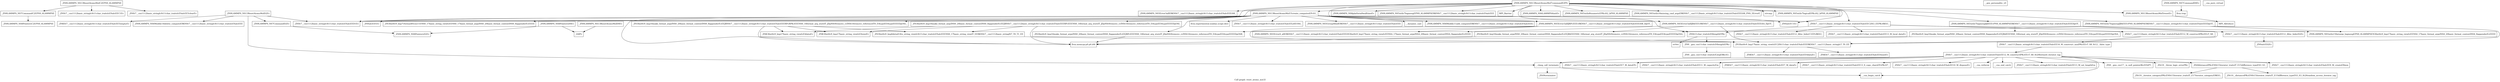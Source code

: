 digraph "Call graph: reset_atoms_mol.ll" {
	label="Call graph: reset_atoms_mol.ll";

	Node0x556c087a04c0 [shape=record,label="{_ZN9LAMMPS_NS13ResetAtomsMolC2EPNS_6LAMMPSE}"];
	Node0x556c087a04c0 -> Node0x556c0879bf10;
	Node0x556c087a04c0 -> Node0x556c0879d4a0;
	Node0x556c087a04c0 -> Node0x556c0879be10;
	Node0x556c0879bf10 [shape=record,label="{_ZN9LAMMPS_NS7CommandC2EPNS_6LAMMPSE}"];
	Node0x556c0879bf10 -> Node0x556c0879c890;
	Node0x556c0879d4a0 [shape=record,label="{_ZNSt7__cxx1112basic_stringIcSt11char_traitsIcESaIcEEC1Ev}"];
	Node0x556c0879be10 [shape=record,label="{_ZNSt7__cxx1112basic_stringIcSt11char_traitsIcESaIcEE5clearEv}"];
	Node0x556c0884e0d0 [shape=record,label="{_ZN9LAMMPS_NS13ResetAtomsMolD2Ev}"];
	Node0x556c0884e0d0 -> Node0x556c087d6690;
	Node0x556c0884e0d0 -> Node0x556c087f4350;
	Node0x556c0884e0d0 -> Node0x556c08815850;
	Node0x556c0884e0d0 -> Node0x556c088126a0;
	Node0x556c0884e0d0 -> Node0x556c087b0320;
	Node0x556c087d6690 [shape=record,label="{_ZNKSt7__cxx1112basic_stringIcSt11char_traitsIcESaIcEE5emptyEv}"];
	Node0x556c087f4350 [shape=record,label="{_ZN9LAMMPS_NS6Modify14delete_computeERKNSt7__cxx1112basic_stringIcSt11char_traitsIcESaIcEEE}"];
	Node0x556c08854f50 [shape=record,label="{__gxx_personality_v0}"];
	Node0x556c08815850 [shape=record,label="{__clang_call_terminate}"];
	Node0x556c08815850 -> Node0x556c0879f5e0;
	Node0x556c08815850 -> Node0x556c087a0540;
	Node0x556c0879f5e0 [shape=record,label="{__cxa_begin_catch}"];
	Node0x556c087a0540 [shape=record,label="{_ZSt9terminatev}"];
	Node0x556c087b0320 [shape=record,label="{_ZNSt7__cxx1112basic_stringIcSt11char_traitsIcESaIcEED1Ev}"];
	Node0x556c0879f7a0 [shape=record,label="{_ZN9LAMMPS_NS13ResetAtomsMolD0Ev}"];
	Node0x556c0879f7a0 -> Node0x556c0879fae0;
	Node0x556c0879fae0 [shape=record,label="{_ZdlPv}"];
	Node0x556c0879ed00 [shape=record,label="{_ZN9LAMMPS_NS13ResetAtomsMol7commandEiPPc}"];
	Node0x556c0879ed00 -> Node0x556c0879f6d0;
	Node0x556c0879ed00 -> Node0x556c087a94c0;
	Node0x556c0879ed00 -> Node0x556c087aa370;
	Node0x556c0879ed00 -> Node0x556c087b0320;
	Node0x556c0879ed00 -> Node0x556c087a9ac0;
	Node0x556c0879ed00 -> Node0x556c087bb470;
	Node0x556c0879ed00 -> Node0x556c087b19d0;
	Node0x556c0879ed00 -> Node0x556c087b9e40;
	Node0x556c0879ed00 -> Node0x556c087adee0;
	Node0x556c0879ed00 -> Node0x556c087b1190;
	Node0x556c0879ed00 -> Node0x556c087b8450;
	Node0x556c0879ed00 -> Node0x556c087b60f0;
	Node0x556c0879ed00 -> Node0x556c087b3f50;
	Node0x556c0879ed00 -> Node0x556c087b01f0;
	Node0x556c0879ed00 -> Node0x556c087af960;
	Node0x556c0879ed00 -> Node0x556c087ae020;
	Node0x556c0879ed00 -> Node0x556c087ac1c0;
	Node0x556c0879ed00 -> Node0x556c087acdb0;
	Node0x556c0879ed00 -> Node0x556c087ac0d0;
	Node0x556c087a9ac0 [shape=record,label="{_ZN9LAMMPS_NS5Error3allERKNSt7__cxx1112basic_stringIcSt11char_traitsIcESaIcEEEiS8_}"];
	Node0x556c0879f6d0 [shape=record,label="{_ZNSaIcEC1Ev}"];
	Node0x556c087a94c0 [shape=record,label="{_ZNSt7__cxx1112basic_stringIcSt11char_traitsIcESaIcEEC2IS3_EEPKcRKS3_}"];
	Node0x556c087a94c0 -> Node0x556c087bd450;
	Node0x556c087a94c0 -> Node0x556c087c0340;
	Node0x556c087a94c0 -> Node0x556c087c1180;
	Node0x556c087a94c0 -> Node0x556c087c30f0;
	Node0x556c087a94c0 -> Node0x556c087c4510;
	Node0x556c087aa370 [shape=record,label="{_ZNSaIcED1Ev}"];
	Node0x556c087ac1c0 [shape=record,label="{_ZN9LAMMPS_NS5utils16missing_cmd_argsERKNSt7__cxx1112basic_stringIcSt11char_traitsIcESaIcEEEiS8_PNS_5ErrorE}"];
	Node0x556c087acdb0 [shape=record,label="{strcmp}"];
	Node0x556c087ac0d0 [shape=record,label="{_ZN9LAMMPS_NS5utils7logicalEPKciS2_bPNS_6LAMMPSE}"];
	Node0x556c087ae020 [shape=record,label="{_ZN9LAMMPS_NS5utils8tnumericEPKciS2_bPNS_6LAMMPSE}"];
	Node0x556c087af960 [shape=record,label="{_ZN9LAMMPS_NS5Error3allIJRiEEEvRKNSt7__cxx1112basic_stringIcSt11char_traitsIcESaIcEEEiSA_DpOT_}"];
	Node0x556c087af960 -> Node0x556c087c79b0;
	Node0x556c087af960 -> Node0x556c087c9c90;
	Node0x556c087af960 -> Node0x556c087cc290;
	Node0x556c087b01f0 [shape=record,label="{_ZN9LAMMPS_NS5Error3allIJRPcEEEvRKNSt7__cxx1112basic_stringIcSt11char_traitsIcESaIcEEEiSB_DpOT_}"];
	Node0x556c087b01f0 -> Node0x556c087c79b0;
	Node0x556c087b01f0 -> Node0x556c087cd7b0;
	Node0x556c087b01f0 -> Node0x556c087cc290;
	Node0x556c087adee0 [shape=record,label="{_ZN9LAMMPS_NS5utils7logmesgEPNS_6LAMMPSERKNSt7__cxx1112basic_stringIcSt11char_traitsIcESaIcEEE}"];
	Node0x556c087b1190 [shape=record,label="{MPI_Barrier}"];
	Node0x556c087b19d0 [shape=record,label="{_ZN9LAMMPS_NS8platform8walltimeEv}"];
	Node0x556c087b3f50 [shape=record,label="{_ZN9LAMMPS_NS6LAMMPS4initEv}"];
	Node0x556c087b60f0 [shape=record,label="{_ZN9LAMMPS_NS13ResetAtomsMol15create_computesEPcS1_}"];
	Node0x556c087b60f0 -> Node0x556c0879f6d0;
	Node0x556c087b60f0 -> Node0x556c087a94c0;
	Node0x556c087b60f0 -> Node0x556c087d1a20;
	Node0x556c087b60f0 -> Node0x556c087b0320;
	Node0x556c087b60f0 -> Node0x556c087aa370;
	Node0x556c087b60f0 -> Node0x556c087db090;
	Node0x556c087b60f0 -> Node0x556c087da3b0;
	Node0x556c087b60f0 -> Node0x556c087d4670;
	Node0x556c087b60f0 -> Node0x556c087dc510;
	Node0x556c087b60f0 -> Node0x556c087b01f0;
	Node0x556c087b60f0 -> Node0x556c087d3260;
	Node0x556c087b60f0 -> Node0x556c087d2cd0;
	Node0x556c087b60f0 -> Node0x556c087c1180;
	Node0x556c087b60f0 -> Node0x556c087d5060;
	Node0x556c087b60f0 -> Node0x556c087cd7b0;
	Node0x556c087b60f0 -> Node0x556c087d5a10;
	Node0x556c087b8450 [shape=record,label="{_ZN9LAMMPS_NS13ResetAtomsMol5resetEv}"];
	Node0x556c087b8450 -> Node0x556c087de5b0;
	Node0x556c087d4670 [shape=record,label="{_ZN3fmt6v9_lmp7vformatB5cxx11ENS0_17basic_string_viewIcEENS0_17basic_format_argsINS0_20basic_format_contextINS0_8appenderEcEEEE}"];
	Node0x556c087b9e40 [shape=record,label="{_ZN9LAMMPS_NS5utils7logmesgIJRiEEEvPNS_6LAMMPSERKNSt7__cxx1112basic_stringIcSt11char_traitsIcESaIcEEEDpOT_}"];
	Node0x556c087b9e40 -> Node0x556c087c79b0;
	Node0x556c087b9e40 -> Node0x556c087c9c90;
	Node0x556c087b9e40 -> Node0x556c087dec20;
	Node0x556c087bb470 [shape=record,label="{_ZN9LAMMPS_NS5utils7logmesgIJdEEEvPNS_6LAMMPSERKNSt7__cxx1112basic_stringIcSt11char_traitsIcESaIcEEEDpOT_}"];
	Node0x556c087bb470 -> Node0x556c087c79b0;
	Node0x556c087bb470 -> Node0x556c087dfda0;
	Node0x556c087bb470 -> Node0x556c087dec20;
	Node0x556c087d1a20 [shape=record,label="{_ZN9LAMMPS_NS5Group4findERKNSt7__cxx1112basic_stringIcSt11char_traitsIcESaIcEEE}"];
	Node0x556c087d5060 [shape=record,label="{_ZNSt7__cxx1112basic_stringIcSt11char_traitsIcESaIcEEaSEOS4_}"];
	Node0x556c087da3b0 [shape=record,label="{_ZN9LAMMPS_NS6Modify11add_computeERKNSt7__cxx1112basic_stringIcSt11char_traitsIcESaIcEEEi}"];
	Node0x556c087db090 [shape=record,label="{__dynamic_cast}"];
	Node0x556c087de5b0 [shape=record,label="{MPI_Allreduce}"];
	Node0x556c0879c890 [shape=record,label="{_ZN9LAMMPS_NS8PointersC2EPNS_6LAMMPSE}"];
	Node0x556c088126a0 [shape=record,label="{_ZN9LAMMPS_NS7CommandD2Ev}"];
	Node0x556c088126a0 -> Node0x556c087e1b00;
	Node0x556c087e2ff0 [shape=record,label="{_ZN9LAMMPS_NS7CommandD0Ev}"];
	Node0x556c087e2ff0 -> Node0x556c087e48a0;
	Node0x556c087e5ec0 [shape=record,label="{__cxa_pure_virtual}"];
	Node0x556c087e1b00 [shape=record,label="{_ZN9LAMMPS_NS8PointersD2Ev}"];
	Node0x556c087e7c10 [shape=record,label="{_ZN9LAMMPS_NS8PointersD0Ev}"];
	Node0x556c087e7c10 -> Node0x556c087e1b00;
	Node0x556c087e7c10 -> Node0x556c0879fae0;
	Node0x556c087e48a0 [shape=record,label="{llvm.trap}"];
	Node0x556c087bd450 [shape=record,label="{_ZNSt7__cxx1112basic_stringIcSt11char_traitsIcESaIcEE13_M_local_dataEv}"];
	Node0x556c087c0340 [shape=record,label="{_ZNSt7__cxx1112basic_stringIcSt11char_traitsIcESaIcEE12_Alloc_hiderC1EPcRKS3_}"];
	Node0x556c087c30f0 [shape=record,label="{_ZNSt7__cxx1112basic_stringIcSt11char_traitsIcESaIcEE12_M_constructIPKcEEvT_S8_}"];
	Node0x556c087c30f0 -> Node0x556c087ee470;
	Node0x556c087c1180 [shape=record,label="{_ZNSt11char_traitsIcE6lengthEPKc}"];
	Node0x556c087c1180 -> Node0x556c087ef610;
	Node0x556c087c1180 -> Node0x556c087f22c0;
	Node0x556c087c4510 [shape=record,label="{_ZNSt7__cxx1112basic_stringIcSt11char_traitsIcESaIcEE12_Alloc_hiderD2Ev}"];
	Node0x556c087c4510 -> Node0x556c087f3690;
	Node0x556c087ee470 [shape=record,label="{_ZNSt7__cxx1112basic_stringIcSt11char_traitsIcESaIcEE16_M_construct_auxIPKcEEvT_S8_St12__false_type}"];
	Node0x556c087ee470 -> Node0x556c08839750;
	Node0x556c08839750 [shape=record,label="{_ZNSt7__cxx1112basic_stringIcSt11char_traitsIcESaIcEE12_M_constructIPKcEEvT_S8_St20forward_iterator_tag}"];
	Node0x556c08839750 -> Node0x556c087f6a20;
	Node0x556c08839750 -> Node0x556c087f8df0;
	Node0x556c08839750 -> Node0x556c087f98f0;
	Node0x556c08839750 -> Node0x556c087fb750;
	Node0x556c08839750 -> Node0x556c087fc9a0;
	Node0x556c08839750 -> Node0x556c087feb80;
	Node0x556c08839750 -> Node0x556c087fff20;
	Node0x556c08839750 -> Node0x556c08802360;
	Node0x556c08839750 -> Node0x556c0879f5e0;
	Node0x556c08839750 -> Node0x556c0880eb60;
	Node0x556c08839750 -> Node0x556c08812ab0;
	Node0x556c08839750 -> Node0x556c08816580;
	Node0x556c08839750 -> Node0x556c08817eb0;
	Node0x556c08839750 -> Node0x556c08815850;
	Node0x556c087f6a20 [shape=record,label="{_ZN9__gnu_cxx17__is_null_pointerIKcEEbPT_}"];
	Node0x556c087f8df0 [shape=record,label="{_ZSt19__throw_logic_errorPKc}"];
	Node0x556c087f98f0 [shape=record,label="{_ZSt8distanceIPKcENSt15iterator_traitsIT_E15difference_typeES3_S3_}"];
	Node0x556c087f98f0 -> Node0x556c08818f20;
	Node0x556c087f98f0 -> Node0x556c0881ab70;
	Node0x556c087fc9a0 [shape=record,label="{_ZNSt7__cxx1112basic_stringIcSt11char_traitsIcESaIcEE7_M_dataEPc}"];
	Node0x556c087fb750 [shape=record,label="{_ZNSt7__cxx1112basic_stringIcSt11char_traitsIcESaIcEE9_M_createERmm}"];
	Node0x556c087feb80 [shape=record,label="{_ZNSt7__cxx1112basic_stringIcSt11char_traitsIcESaIcEE11_M_capacityEm}"];
	Node0x556c08802360 [shape=record,label="{_ZNSt7__cxx1112basic_stringIcSt11char_traitsIcESaIcEE13_S_copy_charsEPcPKcS7_}"];
	Node0x556c087fff20 [shape=record,label="{_ZNKSt7__cxx1112basic_stringIcSt11char_traitsIcESaIcEE7_M_dataEv}"];
	Node0x556c0880eb60 [shape=record,label="{_ZNSt7__cxx1112basic_stringIcSt11char_traitsIcESaIcEE10_M_disposeEv}"];
	Node0x556c08812ab0 [shape=record,label="{__cxa_rethrow}"];
	Node0x556c08816580 [shape=record,label="{__cxa_end_catch}"];
	Node0x556c08817eb0 [shape=record,label="{_ZNSt7__cxx1112basic_stringIcSt11char_traitsIcESaIcEE13_M_set_lengthEm}"];
	Node0x556c0881ab70 [shape=record,label="{_ZSt10__distanceIPKcENSt15iterator_traitsIT_E15difference_typeES3_S3_St26random_access_iterator_tag}"];
	Node0x556c08818f20 [shape=record,label="{_ZSt19__iterator_categoryIPKcENSt15iterator_traitsIT_E17iterator_categoryERKS3_}"];
	Node0x556c087ef610 [shape=record,label="{_ZN9__gnu_cxx11char_traitsIcE6lengthEPKc}"];
	Node0x556c087ef610 -> Node0x556c08825fe0;
	Node0x556c087f22c0 [shape=record,label="{strlen}"];
	Node0x556c08825fe0 [shape=record,label="{_ZN9__gnu_cxx11char_traitsIcE2eqERKcS3_}"];
	Node0x556c087f3690 [shape=record,label="{_ZNSaIcED2Ev}"];
	Node0x556c087cc290 [shape=record,label="{_ZN9LAMMPS_NS5Error4_allERKNSt7__cxx1112basic_stringIcSt11char_traitsIcESaIcEEEiN3fmt6v9_lmp17basic_string_viewIcEENSA_17basic_format_argsINSA_20basic_format_contextINSA_8appenderEcEEEE}"];
	Node0x556c087c79b0 [shape=record,label="{_ZN3fmt6v9_lmp17basic_string_viewIcEC2ISt11char_traitsIcESaIcEEERKNSt7__cxx1112basic_stringIcT_T0_EE}"];
	Node0x556c087c79b0 -> Node0x556c08828970;
	Node0x556c087c79b0 -> Node0x556c08829770;
	Node0x556c087c9c90 [shape=record,label="{_ZN3fmt6v9_lmp16make_format_argsINS0_20basic_format_contextINS0_8appenderEcEEJRiEEENS0_16format_arg_storeIT_JDpNSt9remove_cvINSt16remove_referenceIT0_E4typeEE4typeEEEEDpOSA_}"];
	Node0x556c087c9c90 -> Node0x556c087d3260;
	Node0x556c08828970 [shape=record,label="{_ZNKSt7__cxx1112basic_stringIcSt11char_traitsIcESaIcEE4dataEv}"];
	Node0x556c08829770 [shape=record,label="{_ZNKSt7__cxx1112basic_stringIcSt11char_traitsIcESaIcEE4sizeEv}"];
	Node0x556c087d3260 [shape=record,label="{llvm.memcpy.p0.p0.i64}"];
	Node0x556c087cd7b0 [shape=record,label="{_ZN3fmt6v9_lmp16make_format_argsINS0_20basic_format_contextINS0_8appenderEcEEJRPcEEENS0_16format_arg_storeIT_JDpNSt9remove_cvINSt16remove_referenceIT0_E4typeEE4typeEEEEDpOSB_}"];
	Node0x556c087cd7b0 -> Node0x556c087d3260;
	Node0x556c087dec20 [shape=record,label="{_ZN9LAMMPS_NS5utils15fmtargs_logmesgEPNS_6LAMMPSEN3fmt6v9_lmp17basic_string_viewIcEENS4_17basic_format_argsINS4_20basic_format_contextINS4_8appenderEcEEEE}"];
	Node0x556c087dfda0 [shape=record,label="{_ZN3fmt6v9_lmp16make_format_argsINS0_20basic_format_contextINS0_8appenderEcEEJRdEEENS0_16format_arg_storeIT_JDpNSt9remove_cvINSt16remove_referenceIT0_E4typeEE4typeEEEEDpOSA_}"];
	Node0x556c087dfda0 -> Node0x556c087d3260;
	Node0x556c087d5a10 [shape=record,label="{_ZN3fmt6v9_lmp16make_format_argsINS0_20basic_format_contextINS0_8appenderEcEEJRNSt7__cxx1112basic_stringIcSt11char_traitsIcESaIcEEERPcRPKcEEENS0_16format_arg_storeIT_JDpNSt9remove_cvINSt16remove_referenceIT0_E4typeEE4typeEEEEDpOSL_}"];
	Node0x556c087d5a10 -> Node0x556c0882d300;
	Node0x556c087d5a10 -> Node0x556c087d3260;
	Node0x556c087d5a10 -> Node0x556c08831710;
	Node0x556c087d5a10 -> Node0x556c0882e0e0;
	Node0x556c0882d300 [shape=record,label="{_ZN3fmt6v9_lmp6detail14to_string_viewIcSt11char_traitsIcESaIcEEENS0_17basic_string_viewIT_EERKNSt7__cxx1112basic_stringIS7_T0_T1_EE}"];
	Node0x556c0882d300 -> Node0x556c087c79b0;
	Node0x556c08831710 [shape=record,label="{_ZNK3fmt6v9_lmp17basic_string_viewIcE4dataEv}"];
	Node0x556c0882e0e0 [shape=record,label="{_ZNK3fmt6v9_lmp17basic_string_viewIcE4sizeEv}"];
	Node0x556c087dc510 [shape=record,label="{_ZN3fmt6v9_lmp16make_format_argsINS0_20basic_format_contextINS0_8appenderEcEEJRNSt7__cxx1112basic_stringIcSt11char_traitsIcESaIcEEERPcEEENS0_16format_arg_storeIT_JDpNSt9remove_cvINSt16remove_referenceIT0_E4typeEE4typeEEEEDpOSI_}"];
	Node0x556c087dc510 -> Node0x556c0882d300;
	Node0x556c087dc510 -> Node0x556c087d3260;
	Node0x556c087dc510 -> Node0x556c08831710;
	Node0x556c087dc510 -> Node0x556c0882e0e0;
	Node0x556c087d2cd0 [shape=record,label="{llvm.experimental.noalias.scope.decl}"];
}
